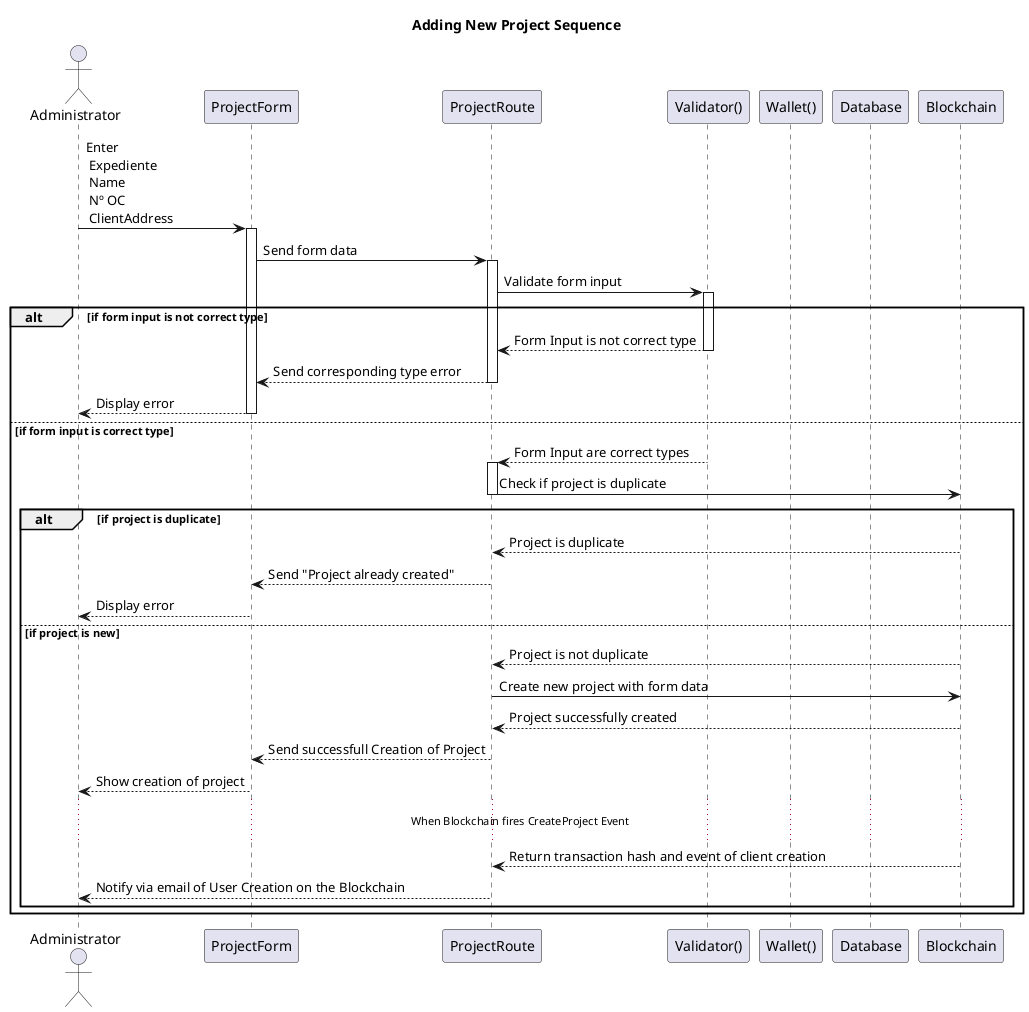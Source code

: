 @startuml

@startuml Project
title Adding New Project Sequence

actor Administrator
participant Administrator order 10
participant ProjectForm order 20
participant ProjectRoute order 30
participant "Validator()" order 40
participant "Wallet()" order 50
participant Database order 60
participant Blockchain order 70

Administrator -> ProjectForm: Enter \n Expediente \n Name \n Nº OC \n ClientAddress
activate ProjectForm
ProjectForm->ProjectRoute: Send form data
activate ProjectRoute
ProjectRoute->"Validator()": Validate form input
activate "Validator()"

alt if form input is not correct type
    return Form Input is not correct type
    return Send corresponding type error
    return Display error

else if form input is correct type
    "Validator()"-->ProjectRoute: Form Input are correct types
    activate ProjectRoute
    ProjectRoute->Blockchain: Check if project is duplicate
    deactivate ProjectRoute
    alt if project is duplicate

        Blockchain-->ProjectRoute: Project is duplicate
        ProjectRoute-->ProjectForm: Send "Project already created"
        ProjectForm-->Administrator: Display error
    else if project is new
        Blockchain-->ProjectRoute: Project is not duplicate
        ProjectRoute->Blockchain: Create new project with form data
        return Project successfully created
        ProjectRoute-->ProjectForm: Send successfull Creation of Project
        ProjectForm-->Administrator: Show creation of project
        ...When Blockchain fires CreateProject Event...
        Blockchain-->ProjectRoute: Return transaction hash and event of client creation
        ProjectRoute-->Administrator: Notify via email of User Creation on the Blockchain

    end
end
@enduml

@enduml